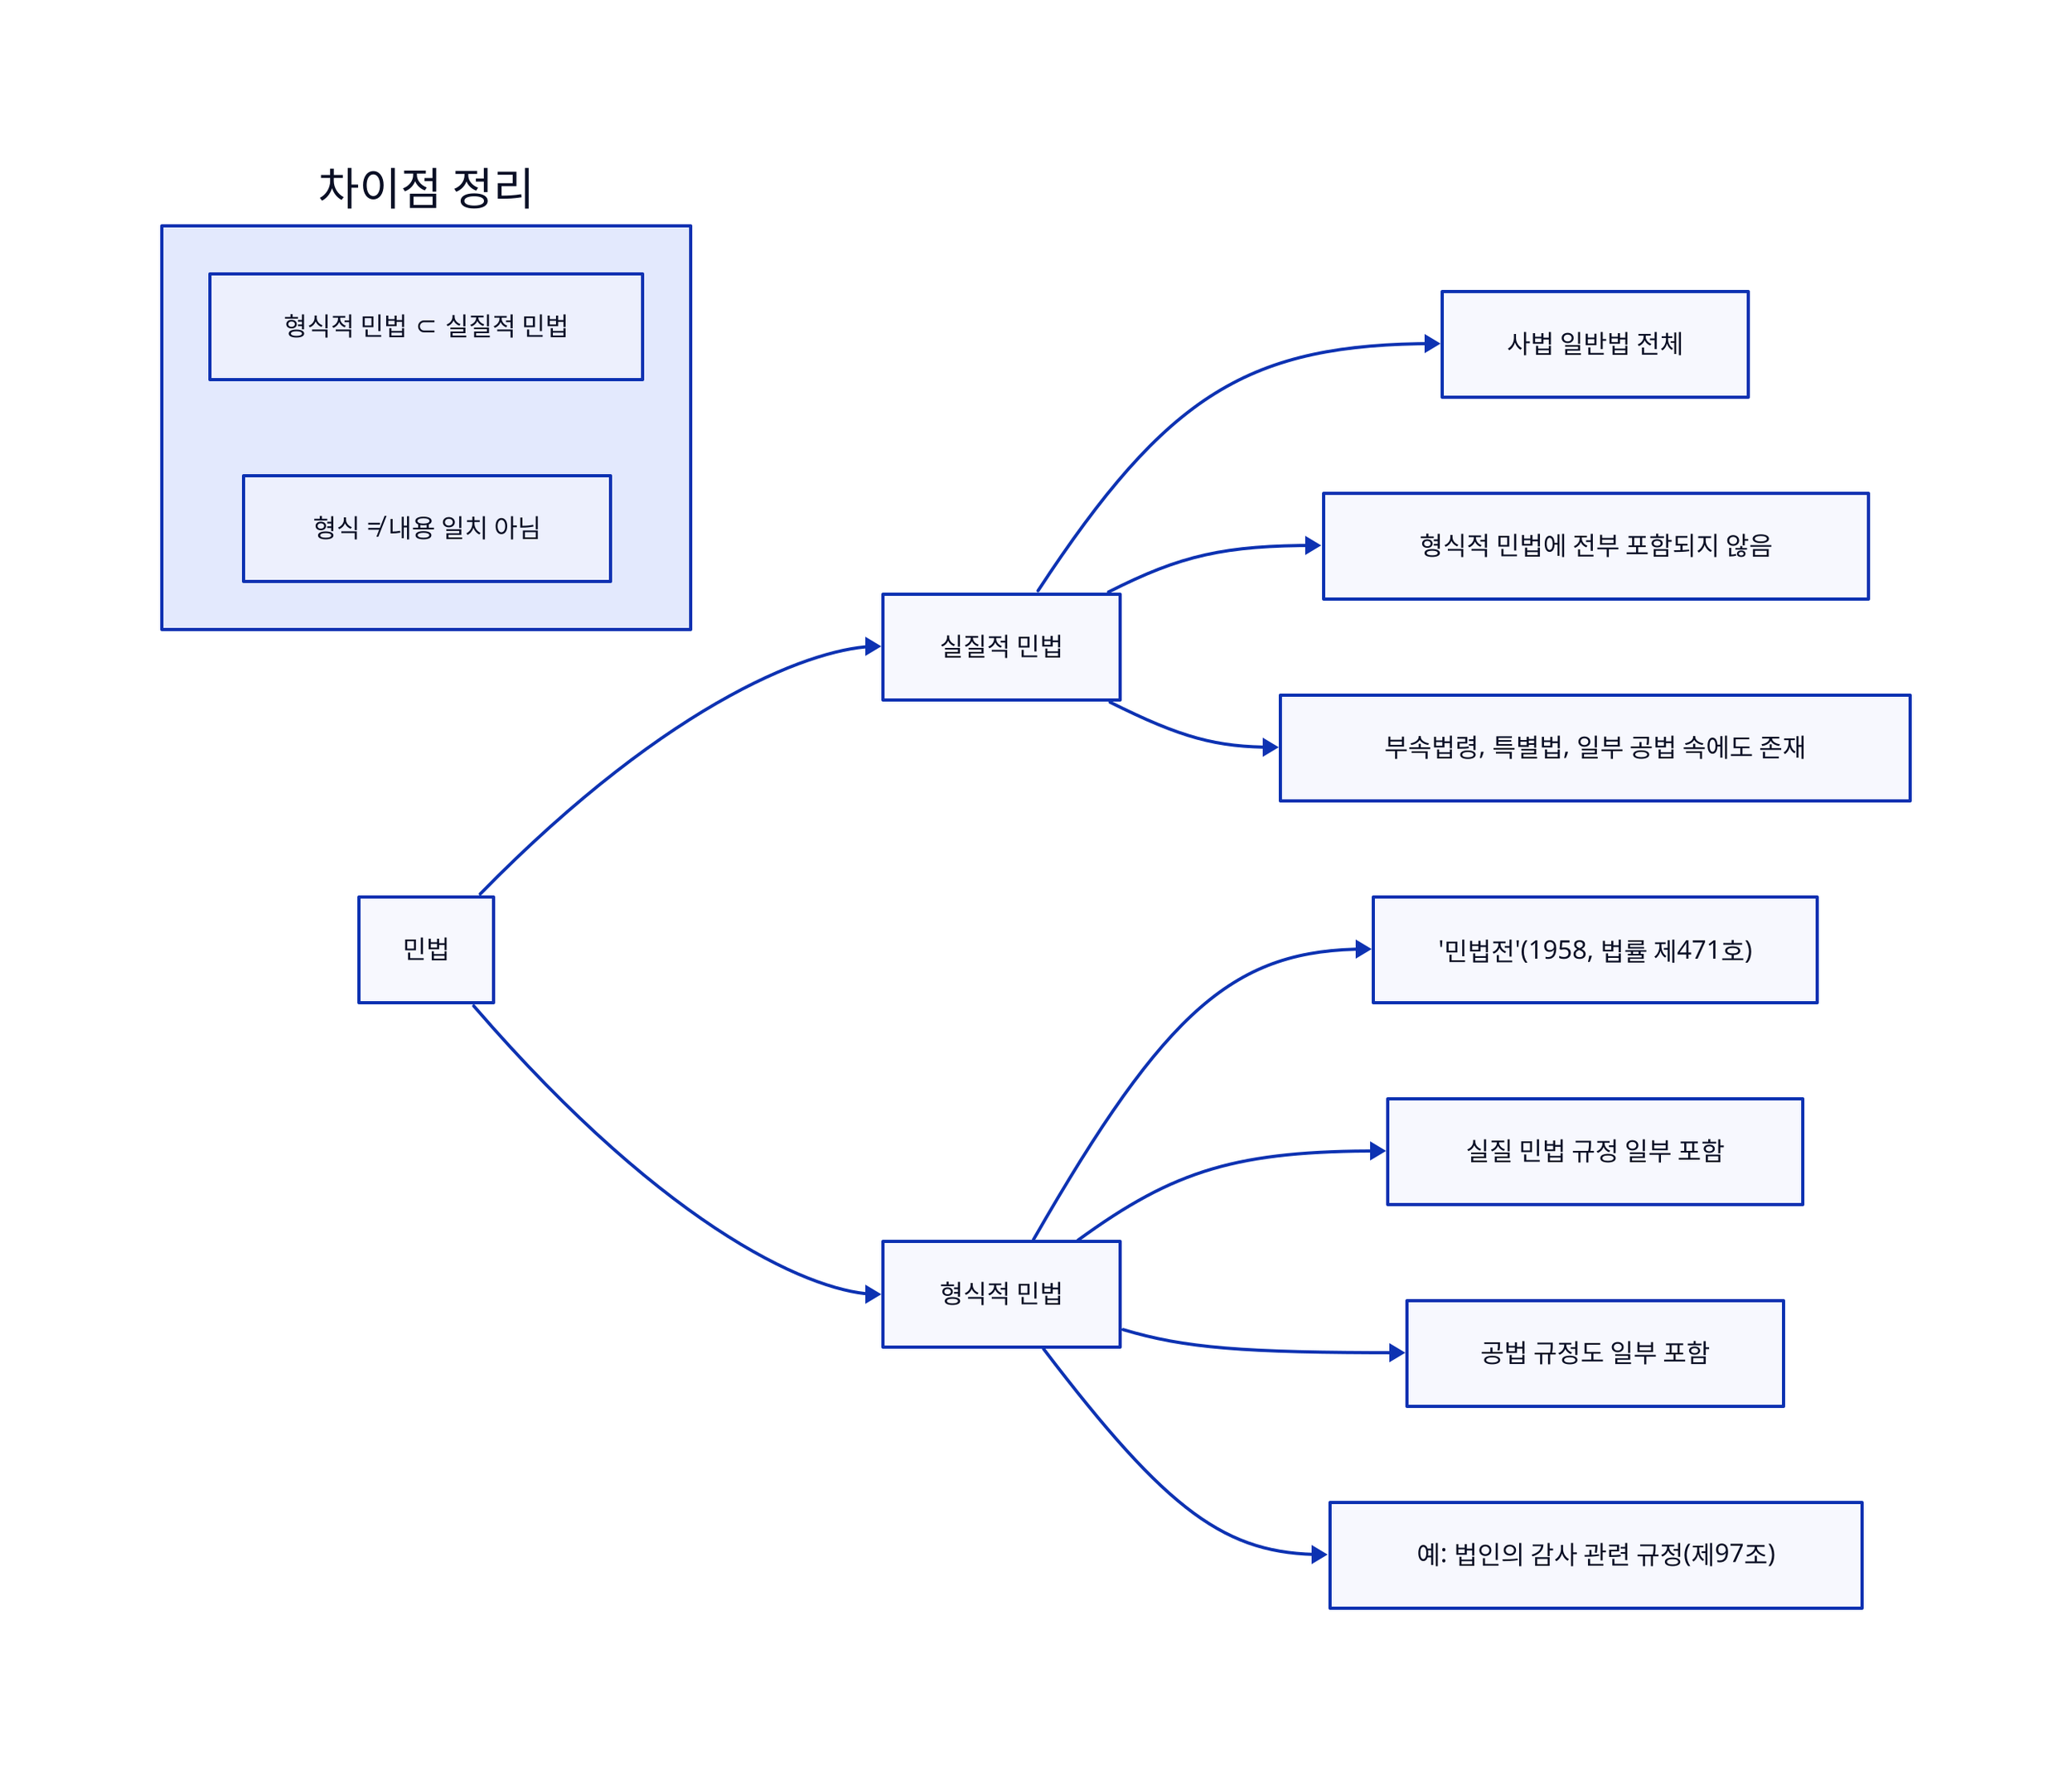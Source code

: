 # [5] 實質的 民法과 形式的 民法.d2
direction: right

"민법" -> "실질적 민법"
"민법" -> "형식적 민법"

"실질적 민법" -> "사법 일반법 전체"
"실질적 민법" -> "형식적 민법에 전부 포함되지 않음"
"실질적 민법" -> "부속법령, 특별법, 일부 공법 속에도 존재"

"형식적 민법" -> "'민법전'(1958, 법률 제471호)"
"형식적 민법" -> "실질 민법 규정 일부 포함"
"형식적 민법" -> "공법 규정도 일부 포함"

"형식적 민법" -> "예: 법인의 감사 관련 규정(제97조)"

"차이점 정리": {
  "형식적 민법 ⊂ 실질적 민법"
  "형식 ≠ 내용 일치 아님"
}
